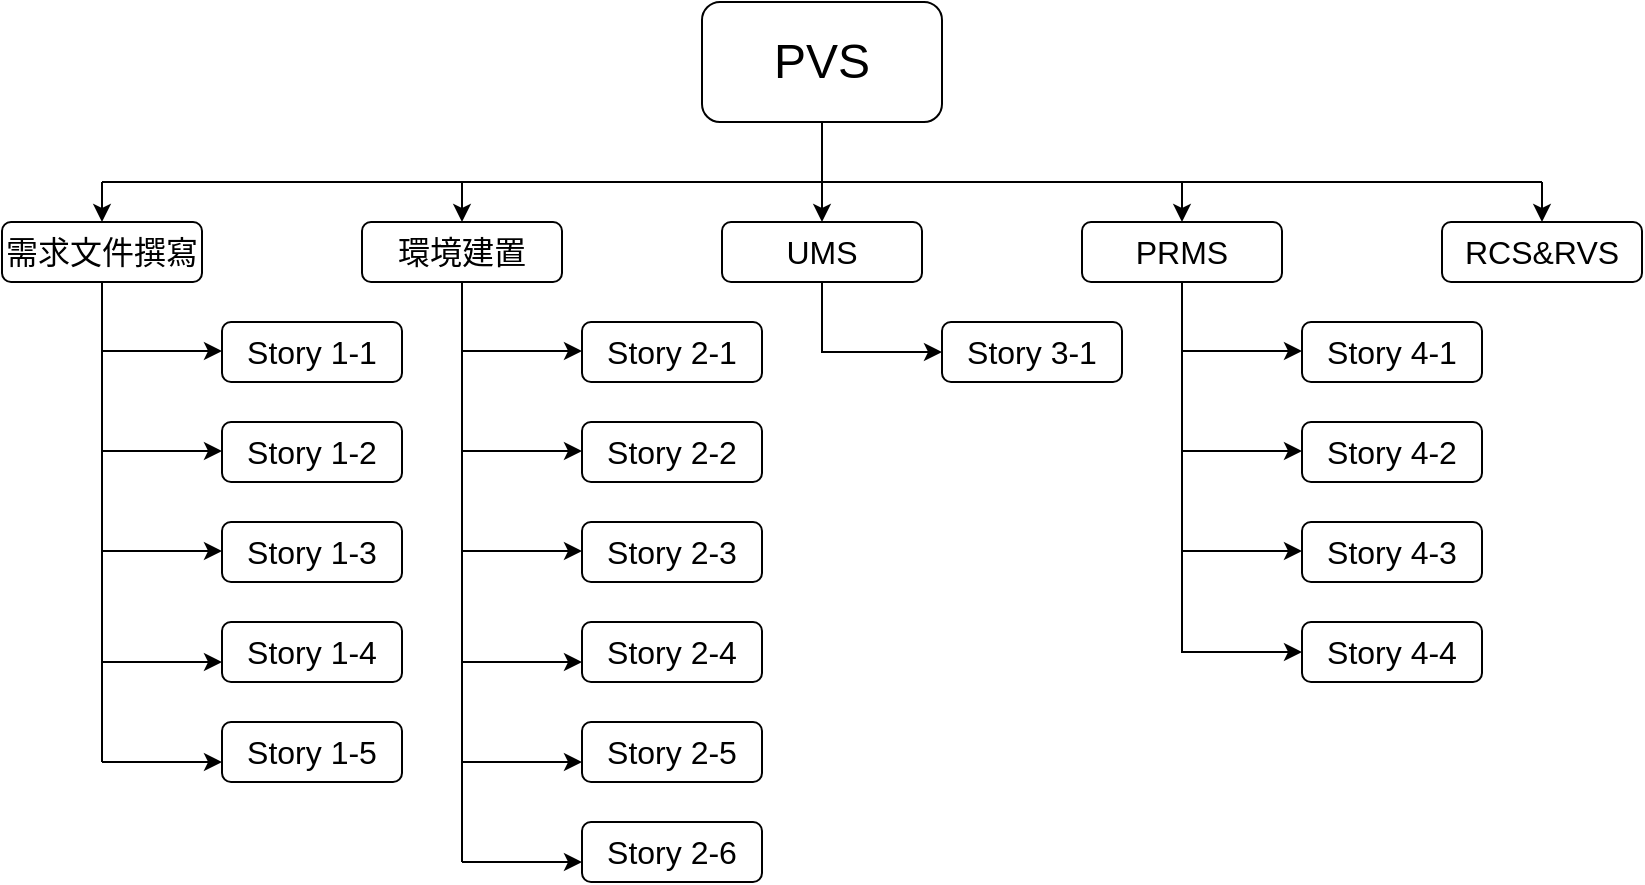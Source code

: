 <mxfile version="15.9.4" type="device" pages="2"><diagram id="XZkvoSOuPtk8AmPLvBR_" name="Page-1"><mxGraphModel dx="1422" dy="762" grid="1" gridSize="10" guides="1" tooltips="1" connect="1" arrows="1" fold="1" page="1" pageScale="1" pageWidth="827" pageHeight="1169" math="0" shadow="0"><root><mxCell id="0"/><mxCell id="1" parent="0"/><mxCell id="T6yMw1KS84ILnXEkgWFX-1" value="&lt;font style=&quot;font-size: 24px&quot;&gt;PVS&lt;/font&gt;" style="rounded=1;whiteSpace=wrap;html=1;" parent="1" vertex="1"><mxGeometry x="450" y="30" width="120" height="60" as="geometry"/></mxCell><mxCell id="T6yMw1KS84ILnXEkgWFX-3" value="" style="endArrow=none;html=1;rounded=0;fontSize=24;edgeStyle=orthogonalEdgeStyle;" parent="1" edge="1"><mxGeometry width="50" height="50" relative="1" as="geometry"><mxPoint x="150" y="120" as="sourcePoint"/><mxPoint x="870" y="120" as="targetPoint"/><Array as="points"><mxPoint x="420" y="120"/><mxPoint x="420" y="120"/></Array></mxGeometry></mxCell><mxCell id="T6yMw1KS84ILnXEkgWFX-4" value="&lt;span style=&quot;font-size: 16px&quot;&gt;需求文件撰寫&lt;/span&gt;" style="rounded=1;whiteSpace=wrap;html=1;" parent="1" vertex="1"><mxGeometry x="100" y="140" width="100" height="30" as="geometry"/></mxCell><mxCell id="T6yMw1KS84ILnXEkgWFX-5" value="&lt;span style=&quot;font-size: 16px&quot;&gt;環境建置&lt;/span&gt;" style="rounded=1;whiteSpace=wrap;html=1;" parent="1" vertex="1"><mxGeometry x="280" y="140" width="100" height="30" as="geometry"/></mxCell><mxCell id="fuAT5EHjP8FKu06-rXiF-3" style="edgeStyle=orthogonalEdgeStyle;rounded=0;orthogonalLoop=1;jettySize=auto;html=1;exitX=0.5;exitY=1;exitDx=0;exitDy=0;startArrow=none;startFill=0;endArrow=classic;endFill=1;entryX=0;entryY=0.5;entryDx=0;entryDy=0;" parent="1" source="T6yMw1KS84ILnXEkgWFX-6" target="T6yMw1KS84ILnXEkgWFX-35" edge="1"><mxGeometry relative="1" as="geometry"><mxPoint x="510" y="200" as="targetPoint"/></mxGeometry></mxCell><mxCell id="T6yMw1KS84ILnXEkgWFX-6" value="&lt;span style=&quot;font-size: 16px&quot;&gt;UMS&lt;/span&gt;" style="rounded=1;whiteSpace=wrap;html=1;" parent="1" vertex="1"><mxGeometry x="460" y="140" width="100" height="30" as="geometry"/></mxCell><mxCell id="T6yMw1KS84ILnXEkgWFX-7" value="&lt;span style=&quot;font-size: 16px&quot;&gt;PRMS&lt;/span&gt;" style="rounded=1;whiteSpace=wrap;html=1;" parent="1" vertex="1"><mxGeometry x="640" y="140" width="100" height="30" as="geometry"/></mxCell><mxCell id="T6yMw1KS84ILnXEkgWFX-8" value="&lt;span style=&quot;font-size: 16px&quot;&gt;Story 1-1&lt;/span&gt;" style="rounded=1;whiteSpace=wrap;html=1;" parent="1" vertex="1"><mxGeometry x="210" y="190" width="90" height="30" as="geometry"/></mxCell><mxCell id="T6yMw1KS84ILnXEkgWFX-9" value="&lt;span style=&quot;font-size: 16px&quot;&gt;Story 1-2&lt;/span&gt;" style="rounded=1;whiteSpace=wrap;html=1;" parent="1" vertex="1"><mxGeometry x="210" y="240" width="90" height="30" as="geometry"/></mxCell><mxCell id="T6yMw1KS84ILnXEkgWFX-10" value="&lt;span style=&quot;font-size: 16px&quot;&gt;Story 1-3&lt;/span&gt;" style="rounded=1;whiteSpace=wrap;html=1;" parent="1" vertex="1"><mxGeometry x="210" y="290" width="90" height="30" as="geometry"/></mxCell><mxCell id="T6yMw1KS84ILnXEkgWFX-11" value="&lt;span style=&quot;font-size: 16px&quot;&gt;Story 1-4&lt;/span&gt;" style="rounded=1;whiteSpace=wrap;html=1;" parent="1" vertex="1"><mxGeometry x="210" y="340" width="90" height="30" as="geometry"/></mxCell><mxCell id="T6yMw1KS84ILnXEkgWFX-12" value="" style="endArrow=none;html=1;rounded=0;fontSize=16;entryX=0.5;entryY=1;entryDx=0;entryDy=0;" parent="1" target="T6yMw1KS84ILnXEkgWFX-4" edge="1"><mxGeometry width="50" height="50" relative="1" as="geometry"><mxPoint x="150" y="410" as="sourcePoint"/><mxPoint x="410" y="350" as="targetPoint"/></mxGeometry></mxCell><mxCell id="T6yMw1KS84ILnXEkgWFX-14" value="" style="endArrow=classic;html=1;rounded=0;fontSize=16;" parent="1" edge="1"><mxGeometry width="50" height="50" relative="1" as="geometry"><mxPoint x="150" y="360" as="sourcePoint"/><mxPoint x="210" y="360" as="targetPoint"/></mxGeometry></mxCell><mxCell id="T6yMw1KS84ILnXEkgWFX-15" value="" style="endArrow=classic;html=1;rounded=0;fontSize=16;" parent="1" edge="1"><mxGeometry width="50" height="50" relative="1" as="geometry"><mxPoint x="150" y="304.5" as="sourcePoint"/><mxPoint x="210" y="304.5" as="targetPoint"/></mxGeometry></mxCell><mxCell id="T6yMw1KS84ILnXEkgWFX-16" value="" style="endArrow=classic;html=1;rounded=0;fontSize=16;" parent="1" edge="1"><mxGeometry width="50" height="50" relative="1" as="geometry"><mxPoint x="150" y="254.5" as="sourcePoint"/><mxPoint x="210" y="254.5" as="targetPoint"/></mxGeometry></mxCell><mxCell id="T6yMw1KS84ILnXEkgWFX-17" value="" style="endArrow=classic;html=1;rounded=0;fontSize=16;" parent="1" edge="1"><mxGeometry width="50" height="50" relative="1" as="geometry"><mxPoint x="150" y="204.5" as="sourcePoint"/><mxPoint x="210" y="204.5" as="targetPoint"/></mxGeometry></mxCell><mxCell id="T6yMw1KS84ILnXEkgWFX-18" value="" style="endArrow=classic;html=1;rounded=0;fontSize=16;entryX=0.5;entryY=0;entryDx=0;entryDy=0;" parent="1" target="T6yMw1KS84ILnXEkgWFX-4" edge="1"><mxGeometry width="50" height="50" relative="1" as="geometry"><mxPoint x="150" y="120" as="sourcePoint"/><mxPoint x="440" y="350" as="targetPoint"/></mxGeometry></mxCell><mxCell id="T6yMw1KS84ILnXEkgWFX-23" value="" style="endArrow=classic;html=1;rounded=0;fontSize=16;entryX=0.5;entryY=0;entryDx=0;entryDy=0;" parent="1" target="T6yMw1KS84ILnXEkgWFX-5" edge="1"><mxGeometry width="50" height="50" relative="1" as="geometry"><mxPoint x="330" y="120" as="sourcePoint"/><mxPoint x="200" y="190" as="targetPoint"/></mxGeometry></mxCell><mxCell id="T6yMw1KS84ILnXEkgWFX-24" value="" style="endArrow=classic;html=1;rounded=0;fontSize=16;entryX=0.5;entryY=0;entryDx=0;entryDy=0;" parent="1" target="T6yMw1KS84ILnXEkgWFX-6" edge="1"><mxGeometry width="50" height="50" relative="1" as="geometry"><mxPoint x="510" y="120" as="sourcePoint"/><mxPoint x="210" y="200" as="targetPoint"/></mxGeometry></mxCell><mxCell id="T6yMw1KS84ILnXEkgWFX-25" value="" style="endArrow=classic;html=1;rounded=0;fontSize=16;entryX=0.5;entryY=0;entryDx=0;entryDy=0;" parent="1" target="T6yMw1KS84ILnXEkgWFX-7" edge="1"><mxGeometry width="50" height="50" relative="1" as="geometry"><mxPoint x="690" y="120" as="sourcePoint"/><mxPoint x="690" y="120" as="targetPoint"/></mxGeometry></mxCell><mxCell id="T6yMw1KS84ILnXEkgWFX-26" value="&lt;span style=&quot;font-size: 16px&quot;&gt;Story 2-1&lt;/span&gt;" style="rounded=1;whiteSpace=wrap;html=1;" parent="1" vertex="1"><mxGeometry x="390" y="190" width="90" height="30" as="geometry"/></mxCell><mxCell id="T6yMw1KS84ILnXEkgWFX-27" value="&lt;span style=&quot;font-size: 16px&quot;&gt;Story&amp;nbsp;&lt;/span&gt;&lt;span style=&quot;font-size: 16px&quot;&gt;2-2&lt;/span&gt;" style="rounded=1;whiteSpace=wrap;html=1;" parent="1" vertex="1"><mxGeometry x="390" y="240" width="90" height="30" as="geometry"/></mxCell><mxCell id="T6yMw1KS84ILnXEkgWFX-28" value="&lt;span style=&quot;font-size: 16px&quot;&gt;Story 2-3&lt;/span&gt;" style="rounded=1;whiteSpace=wrap;html=1;" parent="1" vertex="1"><mxGeometry x="390" y="290" width="90" height="30" as="geometry"/></mxCell><mxCell id="T6yMw1KS84ILnXEkgWFX-29" value="&lt;span style=&quot;font-size: 16px&quot;&gt;Story 2-4&lt;/span&gt;" style="rounded=1;whiteSpace=wrap;html=1;" parent="1" vertex="1"><mxGeometry x="390" y="340" width="90" height="30" as="geometry"/></mxCell><mxCell id="T6yMw1KS84ILnXEkgWFX-30" value="" style="endArrow=none;html=1;rounded=0;fontSize=16;entryX=0.5;entryY=1;entryDx=0;entryDy=0;" parent="1" edge="1"><mxGeometry width="50" height="50" relative="1" as="geometry"><mxPoint x="330" y="460" as="sourcePoint"/><mxPoint x="330" y="170" as="targetPoint"/></mxGeometry></mxCell><mxCell id="T6yMw1KS84ILnXEkgWFX-31" value="" style="endArrow=classic;html=1;rounded=0;fontSize=16;" parent="1" edge="1"><mxGeometry width="50" height="50" relative="1" as="geometry"><mxPoint x="330" y="360" as="sourcePoint"/><mxPoint x="390" y="360" as="targetPoint"/></mxGeometry></mxCell><mxCell id="T6yMw1KS84ILnXEkgWFX-32" value="" style="endArrow=classic;html=1;rounded=0;fontSize=16;" parent="1" edge="1"><mxGeometry width="50" height="50" relative="1" as="geometry"><mxPoint x="330" y="304.5" as="sourcePoint"/><mxPoint x="390" y="304.5" as="targetPoint"/></mxGeometry></mxCell><mxCell id="T6yMw1KS84ILnXEkgWFX-33" value="" style="endArrow=classic;html=1;rounded=0;fontSize=16;" parent="1" edge="1"><mxGeometry width="50" height="50" relative="1" as="geometry"><mxPoint x="330" y="254.5" as="sourcePoint"/><mxPoint x="390" y="254.5" as="targetPoint"/></mxGeometry></mxCell><mxCell id="T6yMw1KS84ILnXEkgWFX-34" value="" style="endArrow=classic;html=1;rounded=0;fontSize=16;" parent="1" edge="1"><mxGeometry width="50" height="50" relative="1" as="geometry"><mxPoint x="330" y="204.5" as="sourcePoint"/><mxPoint x="390" y="204.5" as="targetPoint"/></mxGeometry></mxCell><mxCell id="T6yMw1KS84ILnXEkgWFX-35" value="&lt;span style=&quot;font-size: 16px&quot;&gt;Story 3-1&lt;/span&gt;" style="rounded=1;whiteSpace=wrap;html=1;" parent="1" vertex="1"><mxGeometry x="570" y="190" width="90" height="30" as="geometry"/></mxCell><mxCell id="T6yMw1KS84ILnXEkgWFX-44" value="&lt;span style=&quot;font-size: 16px&quot;&gt;Story 4-1&lt;/span&gt;" style="rounded=1;whiteSpace=wrap;html=1;" parent="1" vertex="1"><mxGeometry x="750" y="190" width="90" height="30" as="geometry"/></mxCell><mxCell id="T6yMw1KS84ILnXEkgWFX-45" value="&lt;span style=&quot;font-size: 16px&quot;&gt;Story 4-2&lt;/span&gt;" style="rounded=1;whiteSpace=wrap;html=1;" parent="1" vertex="1"><mxGeometry x="750" y="240" width="90" height="30" as="geometry"/></mxCell><mxCell id="T6yMw1KS84ILnXEkgWFX-48" value="" style="endArrow=none;html=1;rounded=0;fontSize=16;entryX=0.5;entryY=1;entryDx=0;entryDy=0;edgeStyle=orthogonalEdgeStyle;startArrow=classic;startFill=1;exitX=0;exitY=0.5;exitDx=0;exitDy=0;" parent="1" source="fuAT5EHjP8FKu06-rXiF-14" edge="1"><mxGeometry width="50" height="50" relative="1" as="geometry"><mxPoint x="740" y="250" as="sourcePoint"/><mxPoint x="690" y="170" as="targetPoint"/><Array as="points"><mxPoint x="690" y="355"/></Array></mxGeometry></mxCell><mxCell id="T6yMw1KS84ILnXEkgWFX-52" value="" style="endArrow=classic;html=1;rounded=0;fontSize=16;" parent="1" edge="1"><mxGeometry width="50" height="50" relative="1" as="geometry"><mxPoint x="690" y="204.5" as="sourcePoint"/><mxPoint x="750" y="204.5" as="targetPoint"/></mxGeometry></mxCell><mxCell id="T6yMw1KS84ILnXEkgWFX-53" value="&lt;span style=&quot;font-size: 16px&quot;&gt;Story 2-5&lt;/span&gt;" style="rounded=1;whiteSpace=wrap;html=1;" parent="1" vertex="1"><mxGeometry x="390" y="390" width="90" height="30" as="geometry"/></mxCell><mxCell id="T6yMw1KS84ILnXEkgWFX-54" value="" style="endArrow=classic;html=1;rounded=0;fontSize=16;" parent="1" edge="1"><mxGeometry width="50" height="50" relative="1" as="geometry"><mxPoint x="330" y="410" as="sourcePoint"/><mxPoint x="390" y="410" as="targetPoint"/></mxGeometry></mxCell><mxCell id="T6yMw1KS84ILnXEkgWFX-55" value="&lt;span style=&quot;font-size: 16px&quot;&gt;Story 2-6&lt;/span&gt;" style="rounded=1;whiteSpace=wrap;html=1;" parent="1" vertex="1"><mxGeometry x="390" y="440" width="90" height="30" as="geometry"/></mxCell><mxCell id="T6yMw1KS84ILnXEkgWFX-56" value="" style="endArrow=classic;html=1;rounded=0;fontSize=16;" parent="1" edge="1"><mxGeometry width="50" height="50" relative="1" as="geometry"><mxPoint x="330" y="460" as="sourcePoint"/><mxPoint x="390" y="460" as="targetPoint"/></mxGeometry></mxCell><mxCell id="T6yMw1KS84ILnXEkgWFX-58" value="" style="endArrow=none;html=1;rounded=0;fontSize=16;entryX=0.5;entryY=1;entryDx=0;entryDy=0;" parent="1" target="T6yMw1KS84ILnXEkgWFX-1" edge="1"><mxGeometry width="50" height="50" relative="1" as="geometry"><mxPoint x="510" y="130" as="sourcePoint"/><mxPoint x="440" y="350" as="targetPoint"/></mxGeometry></mxCell><mxCell id="fuAT5EHjP8FKu06-rXiF-1" value="&lt;span style=&quot;font-size: 16px&quot;&gt;Story 1-5&lt;/span&gt;" style="rounded=1;whiteSpace=wrap;html=1;" parent="1" vertex="1"><mxGeometry x="210" y="390" width="90" height="30" as="geometry"/></mxCell><mxCell id="fuAT5EHjP8FKu06-rXiF-2" value="" style="endArrow=classic;html=1;rounded=0;fontSize=16;" parent="1" edge="1"><mxGeometry width="50" height="50" relative="1" as="geometry"><mxPoint x="150" y="410" as="sourcePoint"/><mxPoint x="210" y="410" as="targetPoint"/></mxGeometry></mxCell><mxCell id="fuAT5EHjP8FKu06-rXiF-4" value="&lt;span style=&quot;font-size: 16px&quot;&gt;RCS&amp;amp;RVS&lt;/span&gt;" style="rounded=1;whiteSpace=wrap;html=1;" parent="1" vertex="1"><mxGeometry x="820" y="140" width="100" height="30" as="geometry"/></mxCell><mxCell id="fuAT5EHjP8FKu06-rXiF-10" value="" style="endArrow=classic;html=1;rounded=0;fontSize=16;entryX=0.5;entryY=0;entryDx=0;entryDy=0;" parent="1" target="fuAT5EHjP8FKu06-rXiF-4" edge="1"><mxGeometry width="50" height="50" relative="1" as="geometry"><mxPoint x="870" y="120" as="sourcePoint"/><mxPoint x="740" y="190" as="targetPoint"/></mxGeometry></mxCell><mxCell id="fuAT5EHjP8FKu06-rXiF-13" value="&lt;span style=&quot;font-size: 16px&quot;&gt;Story 4-3&lt;/span&gt;" style="rounded=1;whiteSpace=wrap;html=1;" parent="1" vertex="1"><mxGeometry x="750" y="290" width="90" height="30" as="geometry"/></mxCell><mxCell id="fuAT5EHjP8FKu06-rXiF-14" value="&lt;span style=&quot;font-size: 16px&quot;&gt;Story 4-4&lt;/span&gt;" style="rounded=1;whiteSpace=wrap;html=1;" parent="1" vertex="1"><mxGeometry x="750" y="340" width="90" height="30" as="geometry"/></mxCell><mxCell id="juJn8Nt7uBVcV_QjXm1i-1" value="" style="endArrow=classic;html=1;rounded=0;fontSize=16;" edge="1" parent="1"><mxGeometry width="50" height="50" relative="1" as="geometry"><mxPoint x="690" y="254.5" as="sourcePoint"/><mxPoint x="750" y="254.5" as="targetPoint"/></mxGeometry></mxCell><mxCell id="juJn8Nt7uBVcV_QjXm1i-2" value="" style="endArrow=classic;html=1;rounded=0;fontSize=16;" edge="1" parent="1"><mxGeometry width="50" height="50" relative="1" as="geometry"><mxPoint x="690" y="304.5" as="sourcePoint"/><mxPoint x="750" y="304.5" as="targetPoint"/></mxGeometry></mxCell></root></mxGraphModel></diagram><diagram id="Et97QGeOIvgem36Tya_s" name="Page-2"><mxGraphModel dx="1374" dy="762" grid="1" gridSize="10" guides="1" tooltips="1" connect="1" arrows="1" fold="1" page="1" pageScale="1" pageWidth="827" pageHeight="1169" math="0" shadow="0"><root><mxCell id="5its8m9MnIWVY-Oti75m-0"/><mxCell id="5its8m9MnIWVY-Oti75m-1" parent="5its8m9MnIWVY-Oti75m-0"/><mxCell id="FR9ECjVld09rAs-HQRjD-24" value="" style="rounded=1;whiteSpace=wrap;html=1;fillColor=#CCE5FF;dashed=1;" vertex="1" parent="5its8m9MnIWVY-Oti75m-1"><mxGeometry x="320" y="70" width="200" height="430" as="geometry"/></mxCell><mxCell id="FR9ECjVld09rAs-HQRjD-0" value="Database" style="strokeWidth=2;html=1;shape=mxgraph.flowchart.database;whiteSpace=wrap;" vertex="1" parent="5its8m9MnIWVY-Oti75m-1"><mxGeometry x="580" y="170" width="100" height="140" as="geometry"/></mxCell><mxCell id="FR9ECjVld09rAs-HQRjD-6" style="edgeStyle=orthogonalEdgeStyle;rounded=0;orthogonalLoop=1;jettySize=auto;html=1;exitX=1;exitY=0.25;exitDx=0;exitDy=0;entryX=0;entryY=0.5;entryDx=0;entryDy=0;startArrow=classic;startFill=1;curved=1;" edge="1" parent="5its8m9MnIWVY-Oti75m-1" source="FR9ECjVld09rAs-HQRjD-1" target="FR9ECjVld09rAs-HQRjD-2"><mxGeometry relative="1" as="geometry"/></mxCell><mxCell id="FR9ECjVld09rAs-HQRjD-8" style="edgeStyle=orthogonalEdgeStyle;rounded=0;orthogonalLoop=1;jettySize=auto;html=1;exitX=1;exitY=0.75;exitDx=0;exitDy=0;entryX=0;entryY=0.5;entryDx=0;entryDy=0;startArrow=classic;startFill=1;curved=1;" edge="1" parent="5its8m9MnIWVY-Oti75m-1" source="FR9ECjVld09rAs-HQRjD-1" target="FR9ECjVld09rAs-HQRjD-5"><mxGeometry relative="1" as="geometry"/></mxCell><mxCell id="FR9ECjVld09rAs-HQRjD-1" value="Frontend" style="rounded=1;whiteSpace=wrap;html=1;" vertex="1" parent="5its8m9MnIWVY-Oti75m-1"><mxGeometry x="140" y="170" width="120" height="140" as="geometry"/></mxCell><mxCell id="FR9ECjVld09rAs-HQRjD-9" style="edgeStyle=orthogonalEdgeStyle;rounded=0;orthogonalLoop=1;jettySize=auto;html=1;exitX=1;exitY=0.5;exitDx=0;exitDy=0;entryX=0;entryY=0.15;entryDx=0;entryDy=0;entryPerimeter=0;startArrow=classic;startFill=1;curved=1;" edge="1" parent="5its8m9MnIWVY-Oti75m-1" source="FR9ECjVld09rAs-HQRjD-2" target="FR9ECjVld09rAs-HQRjD-0"><mxGeometry relative="1" as="geometry"/></mxCell><mxCell id="FR9ECjVld09rAs-HQRjD-13" style="edgeStyle=orthogonalEdgeStyle;rounded=0;orthogonalLoop=1;jettySize=auto;html=1;exitX=0.5;exitY=1;exitDx=0;exitDy=0;entryX=0.5;entryY=0;entryDx=0;entryDy=0;startArrow=none;startFill=0;dashed=1;" edge="1" parent="5its8m9MnIWVY-Oti75m-1" source="FR9ECjVld09rAs-HQRjD-2" target="FR9ECjVld09rAs-HQRjD-3"><mxGeometry relative="1" as="geometry"/></mxCell><mxCell id="FR9ECjVld09rAs-HQRjD-16" style="edgeStyle=orthogonalEdgeStyle;rounded=0;orthogonalLoop=1;jettySize=auto;html=1;exitX=1;exitY=0.75;exitDx=0;exitDy=0;entryX=1;entryY=0.25;entryDx=0;entryDy=0;dashed=1;startArrow=none;startFill=0;curved=1;" edge="1" parent="5its8m9MnIWVY-Oti75m-1" source="FR9ECjVld09rAs-HQRjD-2" target="FR9ECjVld09rAs-HQRjD-4"><mxGeometry relative="1" as="geometry"><Array as="points"><mxPoint x="510" y="155"/><mxPoint x="510" y="325"/></Array></mxGeometry></mxCell><mxCell id="FR9ECjVld09rAs-HQRjD-2" value="UMS" style="rounded=1;whiteSpace=wrap;html=1;" vertex="1" parent="5its8m9MnIWVY-Oti75m-1"><mxGeometry x="360" y="110" width="120" height="60" as="geometry"/></mxCell><mxCell id="FR9ECjVld09rAs-HQRjD-7" style="edgeStyle=orthogonalEdgeStyle;rounded=0;orthogonalLoop=1;jettySize=auto;html=1;exitX=0;exitY=0.5;exitDx=0;exitDy=0;entryX=1;entryY=0.5;entryDx=0;entryDy=0;startArrow=classic;startFill=1;" edge="1" parent="5its8m9MnIWVY-Oti75m-1" source="FR9ECjVld09rAs-HQRjD-3" target="FR9ECjVld09rAs-HQRjD-1"><mxGeometry relative="1" as="geometry"/></mxCell><mxCell id="FR9ECjVld09rAs-HQRjD-10" style="edgeStyle=orthogonalEdgeStyle;rounded=0;orthogonalLoop=1;jettySize=auto;html=1;exitX=1;exitY=0.5;exitDx=0;exitDy=0;entryX=0;entryY=0.5;entryDx=0;entryDy=0;entryPerimeter=0;startArrow=classic;startFill=1;" edge="1" parent="5its8m9MnIWVY-Oti75m-1" source="FR9ECjVld09rAs-HQRjD-3" target="FR9ECjVld09rAs-HQRjD-0"><mxGeometry relative="1" as="geometry"/></mxCell><mxCell id="FR9ECjVld09rAs-HQRjD-14" style="edgeStyle=orthogonalEdgeStyle;rounded=0;orthogonalLoop=1;jettySize=auto;html=1;exitX=0.5;exitY=1;exitDx=0;exitDy=0;dashed=1;startArrow=none;startFill=0;" edge="1" parent="5its8m9MnIWVY-Oti75m-1" source="FR9ECjVld09rAs-HQRjD-3" target="FR9ECjVld09rAs-HQRjD-4"><mxGeometry relative="1" as="geometry"/></mxCell><mxCell id="FR9ECjVld09rAs-HQRjD-3" value="PRMS" style="rounded=1;whiteSpace=wrap;html=1;" vertex="1" parent="5its8m9MnIWVY-Oti75m-1"><mxGeometry x="360" y="210" width="120" height="60" as="geometry"/></mxCell><mxCell id="FR9ECjVld09rAs-HQRjD-15" style="edgeStyle=orthogonalEdgeStyle;rounded=0;orthogonalLoop=1;jettySize=auto;html=1;exitX=0.5;exitY=1;exitDx=0;exitDy=0;entryX=0.5;entryY=0;entryDx=0;entryDy=0;dashed=1;startArrow=none;startFill=0;" edge="1" parent="5its8m9MnIWVY-Oti75m-1" source="FR9ECjVld09rAs-HQRjD-4" target="FR9ECjVld09rAs-HQRjD-5"><mxGeometry relative="1" as="geometry"/></mxCell><mxCell id="FR9ECjVld09rAs-HQRjD-21" style="rounded=0;orthogonalLoop=1;jettySize=auto;html=1;exitX=1;exitY=0.75;exitDx=0;exitDy=0;entryX=0.16;entryY=0.55;entryDx=0;entryDy=0;entryPerimeter=0;startArrow=none;startFill=0;" edge="1" parent="5its8m9MnIWVY-Oti75m-1" source="FR9ECjVld09rAs-HQRjD-4" target="FR9ECjVld09rAs-HQRjD-17"><mxGeometry relative="1" as="geometry"/></mxCell><mxCell id="FR9ECjVld09rAs-HQRjD-4" value="RCS" style="rounded=1;whiteSpace=wrap;html=1;" vertex="1" parent="5its8m9MnIWVY-Oti75m-1"><mxGeometry x="360" y="310" width="120" height="60" as="geometry"/></mxCell><mxCell id="FR9ECjVld09rAs-HQRjD-12" style="edgeStyle=orthogonalEdgeStyle;rounded=0;orthogonalLoop=1;jettySize=auto;html=1;exitX=1;exitY=0.5;exitDx=0;exitDy=0;entryX=0;entryY=0.85;entryDx=0;entryDy=0;entryPerimeter=0;startArrow=classic;startFill=1;curved=1;" edge="1" parent="5its8m9MnIWVY-Oti75m-1" source="FR9ECjVld09rAs-HQRjD-5" target="FR9ECjVld09rAs-HQRjD-0"><mxGeometry relative="1" as="geometry"/></mxCell><mxCell id="FR9ECjVld09rAs-HQRjD-5" value="RVS" style="rounded=1;whiteSpace=wrap;html=1;" vertex="1" parent="5its8m9MnIWVY-Oti75m-1"><mxGeometry x="360" y="410" width="120" height="60" as="geometry"/></mxCell><mxCell id="FR9ECjVld09rAs-HQRjD-17" value="Data Source" style="ellipse;shape=cloud;whiteSpace=wrap;html=1;" vertex="1" parent="5its8m9MnIWVY-Oti75m-1"><mxGeometry x="570" y="310" width="120" height="80" as="geometry"/></mxCell><mxCell id="FR9ECjVld09rAs-HQRjD-26" value="PVS" style="text;html=1;align=center;verticalAlign=middle;resizable=0;points=[];autosize=1;strokeColor=none;fillColor=none;fontSize=24;" vertex="1" parent="5its8m9MnIWVY-Oti75m-1"><mxGeometry x="390" y="70" width="60" height="30" as="geometry"/></mxCell><mxCell id="FR9ECjVld09rAs-HQRjD-29" style="edgeStyle=orthogonalEdgeStyle;curved=1;rounded=0;orthogonalLoop=1;jettySize=auto;html=1;entryX=0;entryY=0.5;entryDx=0;entryDy=0;fontSize=24;startArrow=none;startFill=0;" edge="1" parent="5its8m9MnIWVY-Oti75m-1" source="FR9ECjVld09rAs-HQRjD-27" target="FR9ECjVld09rAs-HQRjD-28"><mxGeometry relative="1" as="geometry"/></mxCell><mxCell id="FR9ECjVld09rAs-HQRjD-27" value="User" style="sketch=0;outlineConnect=0;fontColor=#232F3E;gradientColor=none;strokeColor=#232F3E;fillColor=#ffffff;dashed=0;verticalLabelPosition=bottom;verticalAlign=top;align=center;html=1;fontSize=12;fontStyle=0;aspect=fixed;shape=mxgraph.aws4.resourceIcon;resIcon=mxgraph.aws4.user;" vertex="1" parent="5its8m9MnIWVY-Oti75m-1"><mxGeometry x="114" y="540" width="60" height="60" as="geometry"/></mxCell><mxCell id="FR9ECjVld09rAs-HQRjD-33" style="edgeStyle=orthogonalEdgeStyle;curved=1;rounded=0;orthogonalLoop=1;jettySize=auto;html=1;exitX=1;exitY=0.5;exitDx=0;exitDy=0;entryX=0;entryY=0.5;entryDx=0;entryDy=0;entryPerimeter=0;fontSize=12;startArrow=none;startFill=0;" edge="1" parent="5its8m9MnIWVY-Oti75m-1" source="FR9ECjVld09rAs-HQRjD-28" target="FR9ECjVld09rAs-HQRjD-32"><mxGeometry relative="1" as="geometry"/></mxCell><mxCell id="FR9ECjVld09rAs-HQRjD-28" value="User Management&lt;br&gt;Subsystem" style="rounded=1;whiteSpace=wrap;html=1;fontSize=12;fillColor=#FFFFFF;gradientColor=none;" vertex="1" parent="5its8m9MnIWVY-Oti75m-1"><mxGeometry x="334" y="540" width="120" height="60" as="geometry"/></mxCell><mxCell id="FR9ECjVld09rAs-HQRjD-30" value="Register/Modify" style="text;html=1;align=center;verticalAlign=middle;resizable=0;points=[];autosize=1;strokeColor=none;fillColor=none;fontSize=18;" vertex="1" parent="5its8m9MnIWVY-Oti75m-1"><mxGeometry x="184" y="540" width="140" height="30" as="geometry"/></mxCell><mxCell id="FR9ECjVld09rAs-HQRjD-32" value="Database" style="strokeWidth=2;html=1;shape=mxgraph.flowchart.database;whiteSpace=wrap;" vertex="1" parent="5its8m9MnIWVY-Oti75m-1"><mxGeometry x="604" y="500" width="100" height="140" as="geometry"/></mxCell><mxCell id="FR9ECjVld09rAs-HQRjD-34" value="User Data" style="text;html=1;align=center;verticalAlign=middle;resizable=0;points=[];autosize=1;strokeColor=none;fillColor=none;fontSize=18;" vertex="1" parent="5its8m9MnIWVY-Oti75m-1"><mxGeometry x="479" y="570" width="100" height="30" as="geometry"/></mxCell><mxCell id="FR9ECjVld09rAs-HQRjD-35" value="Saved" style="text;html=1;align=center;verticalAlign=middle;resizable=0;points=[];autosize=1;strokeColor=none;fillColor=none;fontSize=18;" vertex="1" parent="5its8m9MnIWVY-Oti75m-1"><mxGeometry x="494" y="540" width="70" height="30" as="geometry"/></mxCell><mxCell id="FR9ECjVld09rAs-HQRjD-36" style="rounded=0;orthogonalLoop=1;jettySize=auto;html=1;entryX=0;entryY=0.25;entryDx=0;entryDy=0;fontSize=24;startArrow=none;startFill=0;exitX=1;exitY=0.25;exitDx=0;exitDy=0;exitPerimeter=0;" edge="1" parent="5its8m9MnIWVY-Oti75m-1" source="FR9ECjVld09rAs-HQRjD-37" target="FR9ECjVld09rAs-HQRjD-39"><mxGeometry relative="1" as="geometry"><mxPoint x="224" y="755" as="sourcePoint"/></mxGeometry></mxCell><mxCell id="FR9ECjVld09rAs-HQRjD-37" value="User" style="sketch=0;outlineConnect=0;fontColor=#232F3E;gradientColor=none;strokeColor=#232F3E;fillColor=#ffffff;dashed=0;verticalLabelPosition=bottom;verticalAlign=top;align=center;html=1;fontSize=12;fontStyle=0;aspect=fixed;shape=mxgraph.aws4.resourceIcon;resIcon=mxgraph.aws4.user;" vertex="1" parent="5its8m9MnIWVY-Oti75m-1"><mxGeometry x="114" y="740" width="60" height="60" as="geometry"/></mxCell><mxCell id="FR9ECjVld09rAs-HQRjD-38" style="edgeStyle=orthogonalEdgeStyle;rounded=0;orthogonalLoop=1;jettySize=auto;html=1;entryX=0;entryY=0.5;entryDx=0;entryDy=0;entryPerimeter=0;fontSize=12;startArrow=none;startFill=0;exitX=1;exitY=0.75;exitDx=0;exitDy=0;curved=1;" edge="1" parent="5its8m9MnIWVY-Oti75m-1" source="FR9ECjVld09rAs-HQRjD-39" target="FR9ECjVld09rAs-HQRjD-41"><mxGeometry relative="1" as="geometry"><mxPoint x="484" y="820" as="sourcePoint"/></mxGeometry></mxCell><mxCell id="FR9ECjVld09rAs-HQRjD-39" value="User Management&lt;br&gt;Subsystem" style="rounded=1;whiteSpace=wrap;html=1;fontSize=12;fillColor=#FFFFFF;gradientColor=none;" vertex="1" parent="5its8m9MnIWVY-Oti75m-1"><mxGeometry x="334" y="740" width="120" height="60" as="geometry"/></mxCell><mxCell id="FR9ECjVld09rAs-HQRjD-40" value="Login" style="text;html=1;align=center;verticalAlign=middle;resizable=0;points=[];autosize=1;strokeColor=none;fillColor=none;fontSize=18;" vertex="1" parent="5its8m9MnIWVY-Oti75m-1"><mxGeometry x="224" y="730" width="60" height="30" as="geometry"/></mxCell><mxCell id="FR9ECjVld09rAs-HQRjD-41" value="Database" style="strokeWidth=2;html=1;shape=mxgraph.flowchart.database;whiteSpace=wrap;" vertex="1" parent="5its8m9MnIWVY-Oti75m-1"><mxGeometry x="604" y="780" width="100" height="140" as="geometry"/></mxCell><mxCell id="FR9ECjVld09rAs-HQRjD-42" value="User Data" style="text;html=1;align=center;verticalAlign=middle;resizable=0;points=[];autosize=1;strokeColor=none;fillColor=none;fontSize=18;" vertex="1" parent="5its8m9MnIWVY-Oti75m-1"><mxGeometry x="509" y="770" width="100" height="30" as="geometry"/></mxCell><mxCell id="FR9ECjVld09rAs-HQRjD-43" value="Identify" style="text;html=1;align=center;verticalAlign=middle;resizable=0;points=[];autosize=1;strokeColor=none;fillColor=none;fontSize=18;" vertex="1" parent="5its8m9MnIWVY-Oti75m-1"><mxGeometry x="524" y="740" width="70" height="30" as="geometry"/></mxCell><mxCell id="FR9ECjVld09rAs-HQRjD-45" style="rounded=0;orthogonalLoop=1;jettySize=auto;html=1;entryX=0;entryY=0.25;entryDx=0;entryDy=0;fontSize=24;startArrow=classic;startFill=1;endArrow=none;endFill=0;exitX=1;exitY=0.667;exitDx=0;exitDy=0;exitPerimeter=0;" edge="1" parent="5its8m9MnIWVY-Oti75m-1" source="FR9ECjVld09rAs-HQRjD-37"><mxGeometry relative="1" as="geometry"><mxPoint x="224" y="780" as="sourcePoint"/><mxPoint x="334" y="780" as="targetPoint"/></mxGeometry></mxCell><mxCell id="FR9ECjVld09rAs-HQRjD-47" value="Third Party" style="rounded=1;whiteSpace=wrap;html=1;fontSize=12;fillColor=#FFFFFF;gradientColor=none;" vertex="1" parent="5its8m9MnIWVY-Oti75m-1"><mxGeometry x="594" y="660" width="120" height="60" as="geometry"/></mxCell><mxCell id="FR9ECjVld09rAs-HQRjD-48" style="edgeStyle=orthogonalEdgeStyle;rounded=0;orthogonalLoop=1;jettySize=auto;html=1;entryX=0;entryY=0.5;entryDx=0;entryDy=0;fontSize=12;startArrow=none;startFill=0;exitX=1;exitY=0.25;exitDx=0;exitDy=0;curved=1;" edge="1" parent="5its8m9MnIWVY-Oti75m-1" source="FR9ECjVld09rAs-HQRjD-39" target="FR9ECjVld09rAs-HQRjD-47"><mxGeometry relative="1" as="geometry"><mxPoint x="464" y="775" as="sourcePoint"/><mxPoint x="584" y="920" as="targetPoint"/></mxGeometry></mxCell><mxCell id="FR9ECjVld09rAs-HQRjD-49" value="Credential" style="text;html=1;align=center;verticalAlign=middle;resizable=0;points=[];autosize=1;strokeColor=none;fillColor=none;fontSize=18;" vertex="1" parent="5its8m9MnIWVY-Oti75m-1"><mxGeometry x="204" y="780" width="100" height="30" as="geometry"/></mxCell><mxCell id="FR9ECjVld09rAs-HQRjD-50" value="User Data" style="text;html=1;align=center;verticalAlign=middle;resizable=0;points=[];autosize=1;strokeColor=none;fillColor=none;fontSize=18;" vertex="1" parent="5its8m9MnIWVY-Oti75m-1"><mxGeometry x="204" y="570" width="100" height="30" as="geometry"/></mxCell><mxCell id="FR9ECjVld09rAs-HQRjD-54" style="rounded=0;orthogonalLoop=1;jettySize=auto;html=1;entryX=0;entryY=0.5;entryDx=0;entryDy=0;fontSize=12;startArrow=none;startFill=0;endArrow=classic;endFill=1;" edge="1" parent="5its8m9MnIWVY-Oti75m-1" target="FR9ECjVld09rAs-HQRjD-52"><mxGeometry relative="1" as="geometry"><mxPoint x="176" y="1020" as="sourcePoint"/></mxGeometry></mxCell><mxCell id="FR9ECjVld09rAs-HQRjD-51" value="User" style="sketch=0;outlineConnect=0;fontColor=#232F3E;gradientColor=none;strokeColor=#232F3E;fillColor=#ffffff;dashed=0;verticalLabelPosition=bottom;verticalAlign=top;align=center;html=1;fontSize=12;fontStyle=0;aspect=fixed;shape=mxgraph.aws4.resourceIcon;resIcon=mxgraph.aws4.user;" vertex="1" parent="5its8m9MnIWVY-Oti75m-1"><mxGeometry x="120" y="980" width="60" height="60" as="geometry"/></mxCell><mxCell id="FR9ECjVld09rAs-HQRjD-52" value="&lt;font style=&quot;font-size: 12px&quot;&gt;Project Repository&lt;br&gt;Management Subsystem&lt;/font&gt;" style="rounded=1;whiteSpace=wrap;html=1;fontSize=12;fillColor=#FFFFFF;gradientColor=none;" vertex="1" parent="5its8m9MnIWVY-Oti75m-1"><mxGeometry x="330" y="990" width="156" height="60" as="geometry"/></mxCell><mxCell id="FR9ECjVld09rAs-HQRjD-56" value="CRUD Operations" style="text;html=1;align=center;verticalAlign=middle;resizable=0;points=[];autosize=1;strokeColor=none;fillColor=none;fontSize=18;" vertex="1" parent="5its8m9MnIWVY-Oti75m-1"><mxGeometry x="170" y="990" width="160" height="30" as="geometry"/></mxCell><mxCell id="FR9ECjVld09rAs-HQRjD-60" style="edgeStyle=orthogonalEdgeStyle;curved=1;rounded=0;orthogonalLoop=1;jettySize=auto;html=1;exitX=1;exitY=0.5;exitDx=0;exitDy=0;entryX=0;entryY=0.5;entryDx=0;entryDy=0;entryPerimeter=0;fontSize=12;startArrow=none;startFill=0;" edge="1" parent="5its8m9MnIWVY-Oti75m-1" target="FR9ECjVld09rAs-HQRjD-61" source="FR9ECjVld09rAs-HQRjD-52"><mxGeometry relative="1" as="geometry"><mxPoint x="486" y="1020" as="sourcePoint"/></mxGeometry></mxCell><mxCell id="FR9ECjVld09rAs-HQRjD-61" value="Database" style="strokeWidth=2;html=1;shape=mxgraph.flowchart.database;whiteSpace=wrap;" vertex="1" parent="5its8m9MnIWVY-Oti75m-1"><mxGeometry x="604" y="950" width="100" height="140" as="geometry"/></mxCell><mxCell id="FR9ECjVld09rAs-HQRjD-62" value="Data" style="text;html=1;align=center;verticalAlign=middle;resizable=0;points=[];autosize=1;strokeColor=none;fillColor=none;fontSize=18;" vertex="1" parent="5its8m9MnIWVY-Oti75m-1"><mxGeometry x="520" y="1020" width="50" height="30" as="geometry"/></mxCell><mxCell id="FR9ECjVld09rAs-HQRjD-63" value="Saved" style="text;html=1;align=center;verticalAlign=middle;resizable=0;points=[];autosize=1;strokeColor=none;fillColor=none;fontSize=18;" vertex="1" parent="5its8m9MnIWVY-Oti75m-1"><mxGeometry x="510" y="990" width="70" height="30" as="geometry"/></mxCell><mxCell id="FR9ECjVld09rAs-HQRjD-64" value="Project" style="text;html=1;align=center;verticalAlign=middle;resizable=0;points=[];autosize=1;strokeColor=none;fillColor=none;fontSize=18;" vertex="1" parent="5its8m9MnIWVY-Oti75m-1"><mxGeometry x="215" y="1020" width="70" height="30" as="geometry"/></mxCell><mxCell id="FR9ECjVld09rAs-HQRjD-65" style="rounded=0;orthogonalLoop=1;jettySize=auto;html=1;entryX=0;entryY=0.25;entryDx=0;entryDy=0;fontSize=12;startArrow=none;startFill=0;endArrow=classic;endFill=1;" edge="1" parent="5its8m9MnIWVY-Oti75m-1" target="FR9ECjVld09rAs-HQRjD-67"><mxGeometry relative="1" as="geometry"><mxPoint x="180" y="1175" as="sourcePoint"/><Array as="points"/></mxGeometry></mxCell><mxCell id="FR9ECjVld09rAs-HQRjD-66" value="User" style="sketch=0;outlineConnect=0;fontColor=#232F3E;gradientColor=none;strokeColor=#232F3E;fillColor=#ffffff;dashed=0;verticalLabelPosition=bottom;verticalAlign=top;align=center;html=1;fontSize=12;fontStyle=0;aspect=fixed;shape=mxgraph.aws4.resourceIcon;resIcon=mxgraph.aws4.user;" vertex="1" parent="5its8m9MnIWVY-Oti75m-1"><mxGeometry x="120" y="1160" width="60" height="60" as="geometry"/></mxCell><mxCell id="FR9ECjVld09rAs-HQRjD-86" style="edgeStyle=orthogonalEdgeStyle;rounded=0;orthogonalLoop=1;jettySize=auto;html=1;exitX=0.5;exitY=1;exitDx=0;exitDy=0;entryX=0.5;entryY=0.925;entryDx=0;entryDy=0;entryPerimeter=0;fontSize=12;startArrow=classic;startFill=1;endArrow=classic;endFill=1;" edge="1" parent="5its8m9MnIWVY-Oti75m-1" source="FR9ECjVld09rAs-HQRjD-67" target="FR9ECjVld09rAs-HQRjD-76"><mxGeometry relative="1" as="geometry"/></mxCell><mxCell id="FR9ECjVld09rAs-HQRjD-67" value="Repository Collection Subsystem&lt;br&gt;Repository Visualization Subsystem" style="rounded=1;whiteSpace=wrap;html=1;fontSize=12;fillColor=#FFFFFF;gradientColor=none;" vertex="1" parent="5its8m9MnIWVY-Oti75m-1"><mxGeometry x="290" y="1160" width="220" height="60" as="geometry"/></mxCell><mxCell id="FR9ECjVld09rAs-HQRjD-68" value="View" style="text;html=1;align=center;verticalAlign=middle;resizable=0;points=[];autosize=1;strokeColor=none;fillColor=none;fontSize=18;" vertex="1" parent="5its8m9MnIWVY-Oti75m-1"><mxGeometry x="210" y="1150" width="50" height="30" as="geometry"/></mxCell><mxCell id="FR9ECjVld09rAs-HQRjD-69" style="edgeStyle=orthogonalEdgeStyle;curved=1;rounded=0;orthogonalLoop=1;jettySize=auto;html=1;exitX=1;exitY=0.5;exitDx=0;exitDy=0;entryX=0;entryY=0.5;entryDx=0;entryDy=0;entryPerimeter=0;fontSize=12;startArrow=classic;startFill=1;" edge="1" parent="5its8m9MnIWVY-Oti75m-1" source="FR9ECjVld09rAs-HQRjD-67" target="FR9ECjVld09rAs-HQRjD-70"><mxGeometry relative="1" as="geometry"><mxPoint x="488" y="1190" as="sourcePoint"/></mxGeometry></mxCell><mxCell id="FR9ECjVld09rAs-HQRjD-70" value="Database" style="strokeWidth=2;html=1;shape=mxgraph.flowchart.database;whiteSpace=wrap;" vertex="1" parent="5its8m9MnIWVY-Oti75m-1"><mxGeometry x="680" y="1120" width="100" height="140" as="geometry"/></mxCell><mxCell id="FR9ECjVld09rAs-HQRjD-71" value="Projects' Data" style="text;html=1;align=center;verticalAlign=middle;resizable=0;points=[];autosize=1;strokeColor=none;fillColor=none;fontSize=18;" vertex="1" parent="5its8m9MnIWVY-Oti75m-1"><mxGeometry x="534" y="1190" width="130" height="30" as="geometry"/></mxCell><mxCell id="FR9ECjVld09rAs-HQRjD-72" value="Get" style="text;html=1;align=center;verticalAlign=middle;resizable=0;points=[];autosize=1;strokeColor=none;fillColor=none;fontSize=18;" vertex="1" parent="5its8m9MnIWVY-Oti75m-1"><mxGeometry x="579" y="1160" width="40" height="30" as="geometry"/></mxCell><mxCell id="FR9ECjVld09rAs-HQRjD-74" value="Github" style="ellipse;shape=cloud;whiteSpace=wrap;html=1;fontSize=12;fillColor=#FFFFFF;gradientColor=none;flipH=1;" vertex="1" parent="5its8m9MnIWVY-Oti75m-1"><mxGeometry x="192" y="1310" width="120" height="80" as="geometry"/></mxCell><mxCell id="FR9ECjVld09rAs-HQRjD-75" value="Trello" style="ellipse;shape=cloud;whiteSpace=wrap;html=1;fontSize=12;fillColor=#FFFFFF;gradientColor=none;" vertex="1" parent="5its8m9MnIWVY-Oti75m-1"><mxGeometry x="488" y="1310" width="120" height="80" as="geometry"/></mxCell><mxCell id="FR9ECjVld09rAs-HQRjD-76" value="SonarQube" style="ellipse;shape=cloud;whiteSpace=wrap;html=1;fontSize=12;fillColor=#FFFFFF;gradientColor=none;flipV=1;" vertex="1" parent="5its8m9MnIWVY-Oti75m-1"><mxGeometry x="340" y="1310" width="120" height="80" as="geometry"/></mxCell><mxCell id="FR9ECjVld09rAs-HQRjD-80" value="" style="endArrow=classic;html=1;rounded=0;fontSize=12;exitX=0.625;exitY=0.2;exitDx=0;exitDy=0;exitPerimeter=0;startArrow=classic;startFill=1;endFill=1;entryX=0.625;entryY=0.2;entryDx=0;entryDy=0;entryPerimeter=0;" edge="1" parent="5its8m9MnIWVY-Oti75m-1" source="FR9ECjVld09rAs-HQRjD-74" target="FR9ECjVld09rAs-HQRjD-75"><mxGeometry width="50" height="50" relative="1" as="geometry"><mxPoint x="392" y="1370" as="sourcePoint"/><mxPoint x="572" y="1318" as="targetPoint"/><Array as="points"><mxPoint x="237" y="1280"/><mxPoint x="563" y="1280"/></Array></mxGeometry></mxCell><mxCell id="FR9ECjVld09rAs-HQRjD-81" value="Get" style="text;html=1;align=center;verticalAlign=middle;resizable=0;points=[];autosize=1;strokeColor=none;fillColor=none;fontSize=18;" vertex="1" parent="5its8m9MnIWVY-Oti75m-1"><mxGeometry x="350" y="1220" width="40" height="30" as="geometry"/></mxCell><mxCell id="FR9ECjVld09rAs-HQRjD-82" value="Data" style="text;html=1;align=center;verticalAlign=middle;resizable=0;points=[];autosize=1;strokeColor=none;fillColor=none;fontSize=18;" vertex="1" parent="5its8m9MnIWVY-Oti75m-1"><mxGeometry x="405" y="1220" width="50" height="30" as="geometry"/></mxCell><mxCell id="FR9ECjVld09rAs-HQRjD-83" style="rounded=0;orthogonalLoop=1;jettySize=auto;html=1;fontSize=12;startArrow=classic;startFill=1;endArrow=none;endFill=0;entryX=0;entryY=0.75;entryDx=0;entryDy=0;" edge="1" parent="5its8m9MnIWVY-Oti75m-1" target="FR9ECjVld09rAs-HQRjD-67"><mxGeometry relative="1" as="geometry"><mxPoint x="180" y="1205" as="sourcePoint"/><mxPoint x="272" y="1205" as="targetPoint"/></mxGeometry></mxCell><mxCell id="FR9ECjVld09rAs-HQRjD-84" value="Show" style="text;html=1;align=center;verticalAlign=middle;resizable=0;points=[];autosize=1;strokeColor=none;fillColor=none;fontSize=18;" vertex="1" parent="5its8m9MnIWVY-Oti75m-1"><mxGeometry x="205" y="1210" width="60" height="30" as="geometry"/></mxCell></root></mxGraphModel></diagram></mxfile>